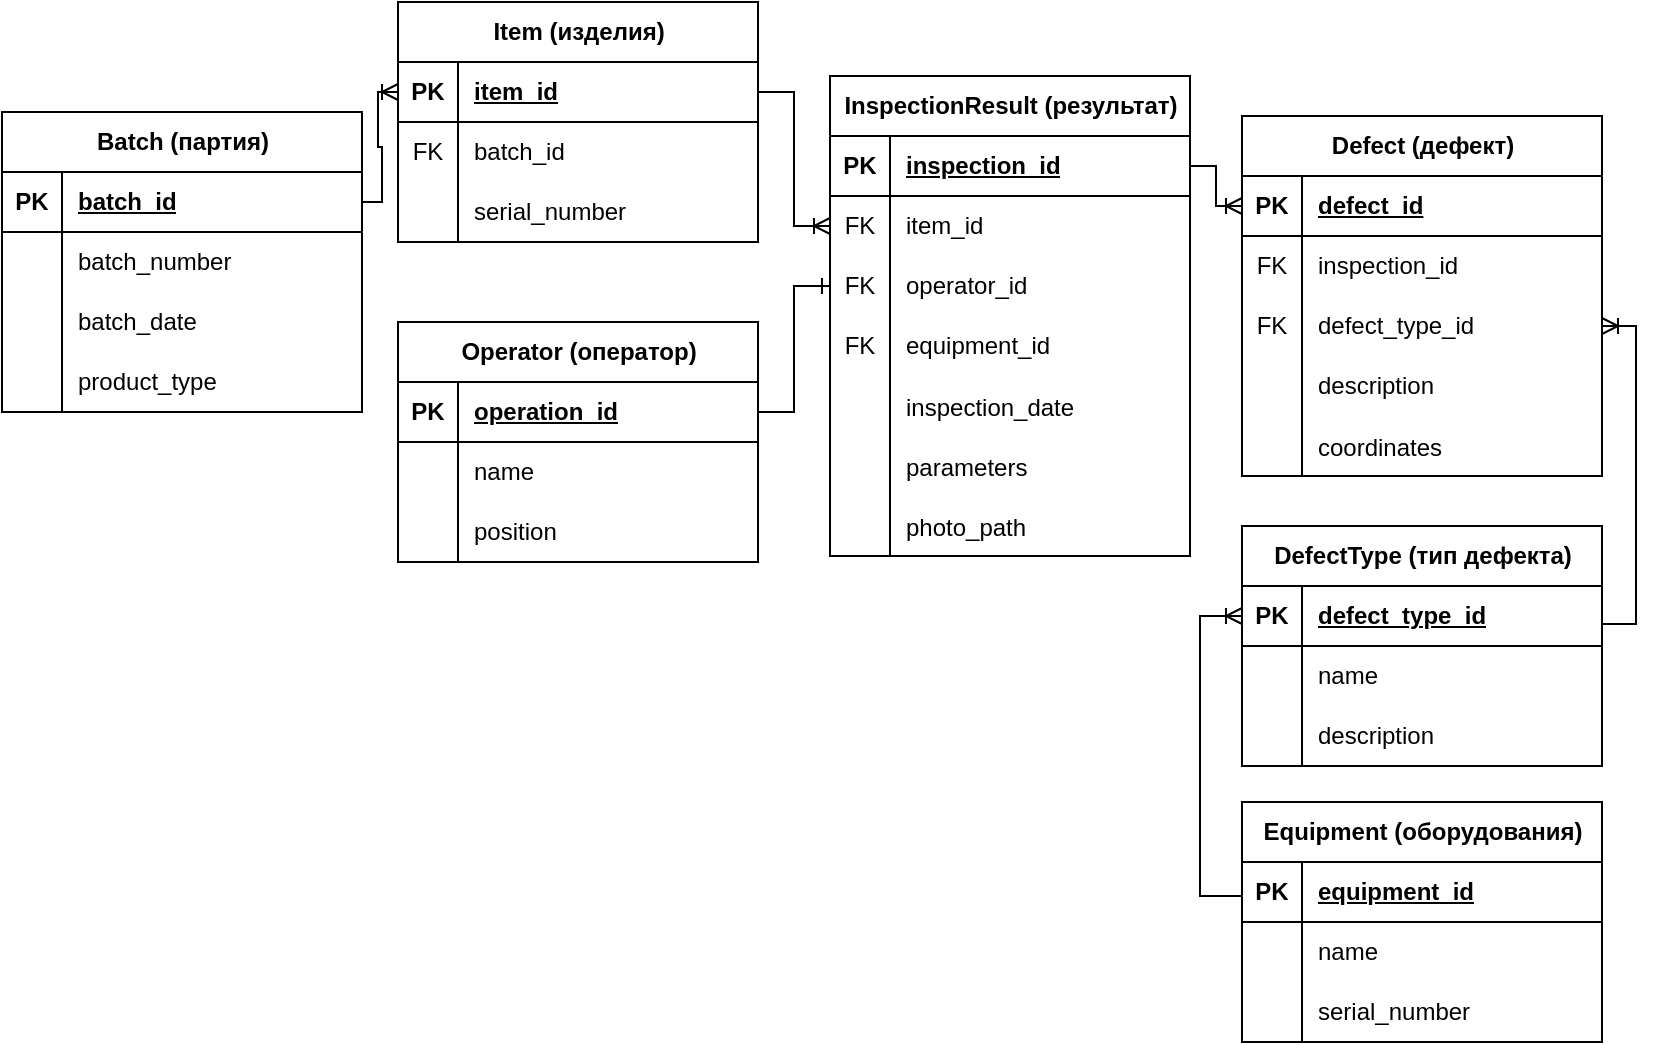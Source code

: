 <mxfile version="27.2.0">
  <diagram name="Страница — 1" id="P-f-_R-Y_p-Vt3v8XAlx">
    <mxGraphModel dx="1410" dy="914" grid="0" gridSize="10" guides="1" tooltips="1" connect="1" arrows="1" fold="1" page="1" pageScale="1" pageWidth="827" pageHeight="1169" math="0" shadow="0">
      <root>
        <mxCell id="0" />
        <mxCell id="1" parent="0" />
        <mxCell id="cSLLa1cGOfIJEzZZlK3f-1" value="Batch (партия)" style="shape=table;startSize=30;container=1;collapsible=1;childLayout=tableLayout;fixedRows=1;rowLines=0;fontStyle=1;align=center;resizeLast=1;html=1;" parent="1" vertex="1">
          <mxGeometry y="243" width="180" height="150" as="geometry" />
        </mxCell>
        <mxCell id="cSLLa1cGOfIJEzZZlK3f-2" value="" style="shape=tableRow;horizontal=0;startSize=0;swimlaneHead=0;swimlaneBody=0;fillColor=none;collapsible=0;dropTarget=0;points=[[0,0.5],[1,0.5]];portConstraint=eastwest;top=0;left=0;right=0;bottom=1;" parent="cSLLa1cGOfIJEzZZlK3f-1" vertex="1">
          <mxGeometry y="30" width="180" height="30" as="geometry" />
        </mxCell>
        <mxCell id="cSLLa1cGOfIJEzZZlK3f-3" value="PK" style="shape=partialRectangle;connectable=0;fillColor=none;top=0;left=0;bottom=0;right=0;fontStyle=1;overflow=hidden;whiteSpace=wrap;html=1;" parent="cSLLa1cGOfIJEzZZlK3f-2" vertex="1">
          <mxGeometry width="30" height="30" as="geometry">
            <mxRectangle width="30" height="30" as="alternateBounds" />
          </mxGeometry>
        </mxCell>
        <mxCell id="cSLLa1cGOfIJEzZZlK3f-4" value="batch_id" style="shape=partialRectangle;connectable=0;fillColor=none;top=0;left=0;bottom=0;right=0;align=left;spacingLeft=6;fontStyle=5;overflow=hidden;whiteSpace=wrap;html=1;" parent="cSLLa1cGOfIJEzZZlK3f-2" vertex="1">
          <mxGeometry x="30" width="150" height="30" as="geometry">
            <mxRectangle width="150" height="30" as="alternateBounds" />
          </mxGeometry>
        </mxCell>
        <mxCell id="cSLLa1cGOfIJEzZZlK3f-5" value="" style="shape=tableRow;horizontal=0;startSize=0;swimlaneHead=0;swimlaneBody=0;fillColor=none;collapsible=0;dropTarget=0;points=[[0,0.5],[1,0.5]];portConstraint=eastwest;top=0;left=0;right=0;bottom=0;" parent="cSLLa1cGOfIJEzZZlK3f-1" vertex="1">
          <mxGeometry y="60" width="180" height="30" as="geometry" />
        </mxCell>
        <mxCell id="cSLLa1cGOfIJEzZZlK3f-6" value="" style="shape=partialRectangle;connectable=0;fillColor=none;top=0;left=0;bottom=0;right=0;editable=1;overflow=hidden;whiteSpace=wrap;html=1;" parent="cSLLa1cGOfIJEzZZlK3f-5" vertex="1">
          <mxGeometry width="30" height="30" as="geometry">
            <mxRectangle width="30" height="30" as="alternateBounds" />
          </mxGeometry>
        </mxCell>
        <mxCell id="cSLLa1cGOfIJEzZZlK3f-7" value="batch_number" style="shape=partialRectangle;connectable=0;fillColor=none;top=0;left=0;bottom=0;right=0;align=left;spacingLeft=6;overflow=hidden;whiteSpace=wrap;html=1;" parent="cSLLa1cGOfIJEzZZlK3f-5" vertex="1">
          <mxGeometry x="30" width="150" height="30" as="geometry">
            <mxRectangle width="150" height="30" as="alternateBounds" />
          </mxGeometry>
        </mxCell>
        <mxCell id="cSLLa1cGOfIJEzZZlK3f-8" value="" style="shape=tableRow;horizontal=0;startSize=0;swimlaneHead=0;swimlaneBody=0;fillColor=none;collapsible=0;dropTarget=0;points=[[0,0.5],[1,0.5]];portConstraint=eastwest;top=0;left=0;right=0;bottom=0;" parent="cSLLa1cGOfIJEzZZlK3f-1" vertex="1">
          <mxGeometry y="90" width="180" height="30" as="geometry" />
        </mxCell>
        <mxCell id="cSLLa1cGOfIJEzZZlK3f-9" value="" style="shape=partialRectangle;connectable=0;fillColor=none;top=0;left=0;bottom=0;right=0;editable=1;overflow=hidden;whiteSpace=wrap;html=1;" parent="cSLLa1cGOfIJEzZZlK3f-8" vertex="1">
          <mxGeometry width="30" height="30" as="geometry">
            <mxRectangle width="30" height="30" as="alternateBounds" />
          </mxGeometry>
        </mxCell>
        <mxCell id="cSLLa1cGOfIJEzZZlK3f-10" value="batch_date" style="shape=partialRectangle;connectable=0;fillColor=none;top=0;left=0;bottom=0;right=0;align=left;spacingLeft=6;overflow=hidden;whiteSpace=wrap;html=1;" parent="cSLLa1cGOfIJEzZZlK3f-8" vertex="1">
          <mxGeometry x="30" width="150" height="30" as="geometry">
            <mxRectangle width="150" height="30" as="alternateBounds" />
          </mxGeometry>
        </mxCell>
        <mxCell id="cSLLa1cGOfIJEzZZlK3f-11" value="" style="shape=tableRow;horizontal=0;startSize=0;swimlaneHead=0;swimlaneBody=0;fillColor=none;collapsible=0;dropTarget=0;points=[[0,0.5],[1,0.5]];portConstraint=eastwest;top=0;left=0;right=0;bottom=0;" parent="cSLLa1cGOfIJEzZZlK3f-1" vertex="1">
          <mxGeometry y="120" width="180" height="30" as="geometry" />
        </mxCell>
        <mxCell id="cSLLa1cGOfIJEzZZlK3f-12" value="" style="shape=partialRectangle;connectable=0;fillColor=none;top=0;left=0;bottom=0;right=0;editable=1;overflow=hidden;whiteSpace=wrap;html=1;" parent="cSLLa1cGOfIJEzZZlK3f-11" vertex="1">
          <mxGeometry width="30" height="30" as="geometry">
            <mxRectangle width="30" height="30" as="alternateBounds" />
          </mxGeometry>
        </mxCell>
        <mxCell id="cSLLa1cGOfIJEzZZlK3f-13" value="product_type" style="shape=partialRectangle;connectable=0;fillColor=none;top=0;left=0;bottom=0;right=0;align=left;spacingLeft=6;overflow=hidden;whiteSpace=wrap;html=1;" parent="cSLLa1cGOfIJEzZZlK3f-11" vertex="1">
          <mxGeometry x="30" width="150" height="30" as="geometry">
            <mxRectangle width="150" height="30" as="alternateBounds" />
          </mxGeometry>
        </mxCell>
        <mxCell id="cSLLa1cGOfIJEzZZlK3f-14" value="Item (изделия)" style="shape=table;startSize=30;container=1;collapsible=1;childLayout=tableLayout;fixedRows=1;rowLines=0;fontStyle=1;align=center;resizeLast=1;html=1;" parent="1" vertex="1">
          <mxGeometry x="198" y="188" width="180" height="120" as="geometry" />
        </mxCell>
        <mxCell id="cSLLa1cGOfIJEzZZlK3f-15" value="" style="shape=tableRow;horizontal=0;startSize=0;swimlaneHead=0;swimlaneBody=0;fillColor=none;collapsible=0;dropTarget=0;points=[[0,0.5],[1,0.5]];portConstraint=eastwest;top=0;left=0;right=0;bottom=1;" parent="cSLLa1cGOfIJEzZZlK3f-14" vertex="1">
          <mxGeometry y="30" width="180" height="30" as="geometry" />
        </mxCell>
        <mxCell id="cSLLa1cGOfIJEzZZlK3f-16" value="PK" style="shape=partialRectangle;connectable=0;fillColor=none;top=0;left=0;bottom=0;right=0;fontStyle=1;overflow=hidden;whiteSpace=wrap;html=1;" parent="cSLLa1cGOfIJEzZZlK3f-15" vertex="1">
          <mxGeometry width="30" height="30" as="geometry">
            <mxRectangle width="30" height="30" as="alternateBounds" />
          </mxGeometry>
        </mxCell>
        <mxCell id="cSLLa1cGOfIJEzZZlK3f-17" value="item_id" style="shape=partialRectangle;connectable=0;fillColor=none;top=0;left=0;bottom=0;right=0;align=left;spacingLeft=6;fontStyle=5;overflow=hidden;whiteSpace=wrap;html=1;" parent="cSLLa1cGOfIJEzZZlK3f-15" vertex="1">
          <mxGeometry x="30" width="150" height="30" as="geometry">
            <mxRectangle width="150" height="30" as="alternateBounds" />
          </mxGeometry>
        </mxCell>
        <mxCell id="cSLLa1cGOfIJEzZZlK3f-18" value="" style="shape=tableRow;horizontal=0;startSize=0;swimlaneHead=0;swimlaneBody=0;fillColor=none;collapsible=0;dropTarget=0;points=[[0,0.5],[1,0.5]];portConstraint=eastwest;top=0;left=0;right=0;bottom=0;" parent="cSLLa1cGOfIJEzZZlK3f-14" vertex="1">
          <mxGeometry y="60" width="180" height="30" as="geometry" />
        </mxCell>
        <mxCell id="cSLLa1cGOfIJEzZZlK3f-19" value="FK" style="shape=partialRectangle;connectable=0;fillColor=none;top=0;left=0;bottom=0;right=0;editable=1;overflow=hidden;whiteSpace=wrap;html=1;" parent="cSLLa1cGOfIJEzZZlK3f-18" vertex="1">
          <mxGeometry width="30" height="30" as="geometry">
            <mxRectangle width="30" height="30" as="alternateBounds" />
          </mxGeometry>
        </mxCell>
        <mxCell id="cSLLa1cGOfIJEzZZlK3f-20" value="batch_id" style="shape=partialRectangle;connectable=0;fillColor=none;top=0;left=0;bottom=0;right=0;align=left;spacingLeft=6;overflow=hidden;whiteSpace=wrap;html=1;" parent="cSLLa1cGOfIJEzZZlK3f-18" vertex="1">
          <mxGeometry x="30" width="150" height="30" as="geometry">
            <mxRectangle width="150" height="30" as="alternateBounds" />
          </mxGeometry>
        </mxCell>
        <mxCell id="cSLLa1cGOfIJEzZZlK3f-21" value="" style="shape=tableRow;horizontal=0;startSize=0;swimlaneHead=0;swimlaneBody=0;fillColor=none;collapsible=0;dropTarget=0;points=[[0,0.5],[1,0.5]];portConstraint=eastwest;top=0;left=0;right=0;bottom=0;" parent="cSLLa1cGOfIJEzZZlK3f-14" vertex="1">
          <mxGeometry y="90" width="180" height="30" as="geometry" />
        </mxCell>
        <mxCell id="cSLLa1cGOfIJEzZZlK3f-22" value="" style="shape=partialRectangle;connectable=0;fillColor=none;top=0;left=0;bottom=0;right=0;editable=1;overflow=hidden;whiteSpace=wrap;html=1;" parent="cSLLa1cGOfIJEzZZlK3f-21" vertex="1">
          <mxGeometry width="30" height="30" as="geometry">
            <mxRectangle width="30" height="30" as="alternateBounds" />
          </mxGeometry>
        </mxCell>
        <mxCell id="cSLLa1cGOfIJEzZZlK3f-23" value="serial_number" style="shape=partialRectangle;connectable=0;fillColor=none;top=0;left=0;bottom=0;right=0;align=left;spacingLeft=6;overflow=hidden;whiteSpace=wrap;html=1;" parent="cSLLa1cGOfIJEzZZlK3f-21" vertex="1">
          <mxGeometry x="30" width="150" height="30" as="geometry">
            <mxRectangle width="150" height="30" as="alternateBounds" />
          </mxGeometry>
        </mxCell>
        <mxCell id="cSLLa1cGOfIJEzZZlK3f-27" value="InspectionResult (результат)" style="shape=table;startSize=30;container=1;collapsible=1;childLayout=tableLayout;fixedRows=1;rowLines=0;fontStyle=1;align=center;resizeLast=1;html=1;" parent="1" vertex="1">
          <mxGeometry x="414" y="225" width="180" height="240" as="geometry" />
        </mxCell>
        <mxCell id="cSLLa1cGOfIJEzZZlK3f-28" value="" style="shape=tableRow;horizontal=0;startSize=0;swimlaneHead=0;swimlaneBody=0;fillColor=none;collapsible=0;dropTarget=0;points=[[0,0.5],[1,0.5]];portConstraint=eastwest;top=0;left=0;right=0;bottom=1;" parent="cSLLa1cGOfIJEzZZlK3f-27" vertex="1">
          <mxGeometry y="30" width="180" height="30" as="geometry" />
        </mxCell>
        <mxCell id="cSLLa1cGOfIJEzZZlK3f-29" value="PK" style="shape=partialRectangle;connectable=0;fillColor=none;top=0;left=0;bottom=0;right=0;fontStyle=1;overflow=hidden;whiteSpace=wrap;html=1;" parent="cSLLa1cGOfIJEzZZlK3f-28" vertex="1">
          <mxGeometry width="30" height="30" as="geometry">
            <mxRectangle width="30" height="30" as="alternateBounds" />
          </mxGeometry>
        </mxCell>
        <mxCell id="cSLLa1cGOfIJEzZZlK3f-30" value="inspection_id" style="shape=partialRectangle;connectable=0;fillColor=none;top=0;left=0;bottom=0;right=0;align=left;spacingLeft=6;fontStyle=5;overflow=hidden;whiteSpace=wrap;html=1;" parent="cSLLa1cGOfIJEzZZlK3f-28" vertex="1">
          <mxGeometry x="30" width="150" height="30" as="geometry">
            <mxRectangle width="150" height="30" as="alternateBounds" />
          </mxGeometry>
        </mxCell>
        <mxCell id="cSLLa1cGOfIJEzZZlK3f-31" value="" style="shape=tableRow;horizontal=0;startSize=0;swimlaneHead=0;swimlaneBody=0;fillColor=none;collapsible=0;dropTarget=0;points=[[0,0.5],[1,0.5]];portConstraint=eastwest;top=0;left=0;right=0;bottom=0;" parent="cSLLa1cGOfIJEzZZlK3f-27" vertex="1">
          <mxGeometry y="60" width="180" height="30" as="geometry" />
        </mxCell>
        <mxCell id="cSLLa1cGOfIJEzZZlK3f-32" value="FK" style="shape=partialRectangle;connectable=0;fillColor=none;top=0;left=0;bottom=0;right=0;editable=1;overflow=hidden;whiteSpace=wrap;html=1;" parent="cSLLa1cGOfIJEzZZlK3f-31" vertex="1">
          <mxGeometry width="30" height="30" as="geometry">
            <mxRectangle width="30" height="30" as="alternateBounds" />
          </mxGeometry>
        </mxCell>
        <mxCell id="cSLLa1cGOfIJEzZZlK3f-33" value="item_id" style="shape=partialRectangle;connectable=0;fillColor=none;top=0;left=0;bottom=0;right=0;align=left;spacingLeft=6;overflow=hidden;whiteSpace=wrap;html=1;" parent="cSLLa1cGOfIJEzZZlK3f-31" vertex="1">
          <mxGeometry x="30" width="150" height="30" as="geometry">
            <mxRectangle width="150" height="30" as="alternateBounds" />
          </mxGeometry>
        </mxCell>
        <mxCell id="cSLLa1cGOfIJEzZZlK3f-34" value="" style="shape=tableRow;horizontal=0;startSize=0;swimlaneHead=0;swimlaneBody=0;fillColor=none;collapsible=0;dropTarget=0;points=[[0,0.5],[1,0.5]];portConstraint=eastwest;top=0;left=0;right=0;bottom=0;" parent="cSLLa1cGOfIJEzZZlK3f-27" vertex="1">
          <mxGeometry y="90" width="180" height="30" as="geometry" />
        </mxCell>
        <mxCell id="cSLLa1cGOfIJEzZZlK3f-35" value="FK" style="shape=partialRectangle;connectable=0;fillColor=none;top=0;left=0;bottom=0;right=0;editable=1;overflow=hidden;whiteSpace=wrap;html=1;" parent="cSLLa1cGOfIJEzZZlK3f-34" vertex="1">
          <mxGeometry width="30" height="30" as="geometry">
            <mxRectangle width="30" height="30" as="alternateBounds" />
          </mxGeometry>
        </mxCell>
        <mxCell id="cSLLa1cGOfIJEzZZlK3f-36" value="operator_id" style="shape=partialRectangle;connectable=0;fillColor=none;top=0;left=0;bottom=0;right=0;align=left;spacingLeft=6;overflow=hidden;whiteSpace=wrap;html=1;" parent="cSLLa1cGOfIJEzZZlK3f-34" vertex="1">
          <mxGeometry x="30" width="150" height="30" as="geometry">
            <mxRectangle width="150" height="30" as="alternateBounds" />
          </mxGeometry>
        </mxCell>
        <mxCell id="cSLLa1cGOfIJEzZZlK3f-37" value="" style="shape=tableRow;horizontal=0;startSize=0;swimlaneHead=0;swimlaneBody=0;fillColor=none;collapsible=0;dropTarget=0;points=[[0,0.5],[1,0.5]];portConstraint=eastwest;top=0;left=0;right=0;bottom=0;" parent="cSLLa1cGOfIJEzZZlK3f-27" vertex="1">
          <mxGeometry y="120" width="180" height="30" as="geometry" />
        </mxCell>
        <mxCell id="cSLLa1cGOfIJEzZZlK3f-38" value="FK" style="shape=partialRectangle;connectable=0;fillColor=none;top=0;left=0;bottom=0;right=0;editable=1;overflow=hidden;whiteSpace=wrap;html=1;" parent="cSLLa1cGOfIJEzZZlK3f-37" vertex="1">
          <mxGeometry width="30" height="30" as="geometry">
            <mxRectangle width="30" height="30" as="alternateBounds" />
          </mxGeometry>
        </mxCell>
        <mxCell id="cSLLa1cGOfIJEzZZlK3f-39" value="equipment_id" style="shape=partialRectangle;connectable=0;fillColor=none;top=0;left=0;bottom=0;right=0;align=left;spacingLeft=6;overflow=hidden;whiteSpace=wrap;html=1;" parent="cSLLa1cGOfIJEzZZlK3f-37" vertex="1">
          <mxGeometry x="30" width="150" height="30" as="geometry">
            <mxRectangle width="150" height="30" as="alternateBounds" />
          </mxGeometry>
        </mxCell>
        <mxCell id="cSLLa1cGOfIJEzZZlK3f-93" value="" style="shape=tableRow;horizontal=0;startSize=0;swimlaneHead=0;swimlaneBody=0;fillColor=none;collapsible=0;dropTarget=0;points=[[0,0.5],[1,0.5]];portConstraint=eastwest;top=0;left=0;right=0;bottom=0;" parent="cSLLa1cGOfIJEzZZlK3f-27" vertex="1">
          <mxGeometry y="150" width="180" height="30" as="geometry" />
        </mxCell>
        <mxCell id="cSLLa1cGOfIJEzZZlK3f-94" value="" style="shape=partialRectangle;connectable=0;fillColor=none;top=0;left=0;bottom=0;right=0;editable=1;overflow=hidden;" parent="cSLLa1cGOfIJEzZZlK3f-93" vertex="1">
          <mxGeometry width="30" height="30" as="geometry">
            <mxRectangle width="30" height="30" as="alternateBounds" />
          </mxGeometry>
        </mxCell>
        <mxCell id="cSLLa1cGOfIJEzZZlK3f-95" value="inspection_date" style="shape=partialRectangle;connectable=0;fillColor=none;top=0;left=0;bottom=0;right=0;align=left;spacingLeft=6;overflow=hidden;" parent="cSLLa1cGOfIJEzZZlK3f-93" vertex="1">
          <mxGeometry x="30" width="150" height="30" as="geometry">
            <mxRectangle width="150" height="30" as="alternateBounds" />
          </mxGeometry>
        </mxCell>
        <mxCell id="cSLLa1cGOfIJEzZZlK3f-97" value="" style="shape=tableRow;horizontal=0;startSize=0;swimlaneHead=0;swimlaneBody=0;fillColor=none;collapsible=0;dropTarget=0;points=[[0,0.5],[1,0.5]];portConstraint=eastwest;top=0;left=0;right=0;bottom=0;" parent="cSLLa1cGOfIJEzZZlK3f-27" vertex="1">
          <mxGeometry y="180" width="180" height="30" as="geometry" />
        </mxCell>
        <mxCell id="cSLLa1cGOfIJEzZZlK3f-98" value="" style="shape=partialRectangle;connectable=0;fillColor=none;top=0;left=0;bottom=0;right=0;editable=1;overflow=hidden;" parent="cSLLa1cGOfIJEzZZlK3f-97" vertex="1">
          <mxGeometry width="30" height="30" as="geometry">
            <mxRectangle width="30" height="30" as="alternateBounds" />
          </mxGeometry>
        </mxCell>
        <mxCell id="cSLLa1cGOfIJEzZZlK3f-99" value="parameters" style="shape=partialRectangle;connectable=0;fillColor=none;top=0;left=0;bottom=0;right=0;align=left;spacingLeft=6;overflow=hidden;" parent="cSLLa1cGOfIJEzZZlK3f-97" vertex="1">
          <mxGeometry x="30" width="150" height="30" as="geometry">
            <mxRectangle width="150" height="30" as="alternateBounds" />
          </mxGeometry>
        </mxCell>
        <mxCell id="cSLLa1cGOfIJEzZZlK3f-101" value="" style="shape=tableRow;horizontal=0;startSize=0;swimlaneHead=0;swimlaneBody=0;fillColor=none;collapsible=0;dropTarget=0;points=[[0,0.5],[1,0.5]];portConstraint=eastwest;top=0;left=0;right=0;bottom=0;" parent="cSLLa1cGOfIJEzZZlK3f-27" vertex="1">
          <mxGeometry y="210" width="180" height="30" as="geometry" />
        </mxCell>
        <mxCell id="cSLLa1cGOfIJEzZZlK3f-102" value="" style="shape=partialRectangle;connectable=0;fillColor=none;top=0;left=0;bottom=0;right=0;editable=1;overflow=hidden;" parent="cSLLa1cGOfIJEzZZlK3f-101" vertex="1">
          <mxGeometry width="30" height="30" as="geometry">
            <mxRectangle width="30" height="30" as="alternateBounds" />
          </mxGeometry>
        </mxCell>
        <mxCell id="cSLLa1cGOfIJEzZZlK3f-103" value="photo_path" style="shape=partialRectangle;connectable=0;fillColor=none;top=0;left=0;bottom=0;right=0;align=left;spacingLeft=6;overflow=hidden;" parent="cSLLa1cGOfIJEzZZlK3f-101" vertex="1">
          <mxGeometry x="30" width="150" height="30" as="geometry">
            <mxRectangle width="150" height="30" as="alternateBounds" />
          </mxGeometry>
        </mxCell>
        <mxCell id="cSLLa1cGOfIJEzZZlK3f-40" value="Defect (дефект)" style="shape=table;startSize=30;container=1;collapsible=1;childLayout=tableLayout;fixedRows=1;rowLines=0;fontStyle=1;align=center;resizeLast=1;html=1;" parent="1" vertex="1">
          <mxGeometry x="620" y="245" width="180" height="180" as="geometry" />
        </mxCell>
        <mxCell id="cSLLa1cGOfIJEzZZlK3f-41" value="" style="shape=tableRow;horizontal=0;startSize=0;swimlaneHead=0;swimlaneBody=0;fillColor=none;collapsible=0;dropTarget=0;points=[[0,0.5],[1,0.5]];portConstraint=eastwest;top=0;left=0;right=0;bottom=1;" parent="cSLLa1cGOfIJEzZZlK3f-40" vertex="1">
          <mxGeometry y="30" width="180" height="30" as="geometry" />
        </mxCell>
        <mxCell id="cSLLa1cGOfIJEzZZlK3f-42" value="PK" style="shape=partialRectangle;connectable=0;fillColor=none;top=0;left=0;bottom=0;right=0;fontStyle=1;overflow=hidden;whiteSpace=wrap;html=1;" parent="cSLLa1cGOfIJEzZZlK3f-41" vertex="1">
          <mxGeometry width="30" height="30" as="geometry">
            <mxRectangle width="30" height="30" as="alternateBounds" />
          </mxGeometry>
        </mxCell>
        <mxCell id="cSLLa1cGOfIJEzZZlK3f-43" value="defect_id" style="shape=partialRectangle;connectable=0;fillColor=none;top=0;left=0;bottom=0;right=0;align=left;spacingLeft=6;fontStyle=5;overflow=hidden;whiteSpace=wrap;html=1;" parent="cSLLa1cGOfIJEzZZlK3f-41" vertex="1">
          <mxGeometry x="30" width="150" height="30" as="geometry">
            <mxRectangle width="150" height="30" as="alternateBounds" />
          </mxGeometry>
        </mxCell>
        <mxCell id="cSLLa1cGOfIJEzZZlK3f-44" value="" style="shape=tableRow;horizontal=0;startSize=0;swimlaneHead=0;swimlaneBody=0;fillColor=none;collapsible=0;dropTarget=0;points=[[0,0.5],[1,0.5]];portConstraint=eastwest;top=0;left=0;right=0;bottom=0;" parent="cSLLa1cGOfIJEzZZlK3f-40" vertex="1">
          <mxGeometry y="60" width="180" height="30" as="geometry" />
        </mxCell>
        <mxCell id="cSLLa1cGOfIJEzZZlK3f-45" value="FK" style="shape=partialRectangle;connectable=0;fillColor=none;top=0;left=0;bottom=0;right=0;editable=1;overflow=hidden;whiteSpace=wrap;html=1;" parent="cSLLa1cGOfIJEzZZlK3f-44" vertex="1">
          <mxGeometry width="30" height="30" as="geometry">
            <mxRectangle width="30" height="30" as="alternateBounds" />
          </mxGeometry>
        </mxCell>
        <mxCell id="cSLLa1cGOfIJEzZZlK3f-46" value="inspection_id" style="shape=partialRectangle;connectable=0;fillColor=none;top=0;left=0;bottom=0;right=0;align=left;spacingLeft=6;overflow=hidden;whiteSpace=wrap;html=1;" parent="cSLLa1cGOfIJEzZZlK3f-44" vertex="1">
          <mxGeometry x="30" width="150" height="30" as="geometry">
            <mxRectangle width="150" height="30" as="alternateBounds" />
          </mxGeometry>
        </mxCell>
        <mxCell id="cSLLa1cGOfIJEzZZlK3f-47" value="" style="shape=tableRow;horizontal=0;startSize=0;swimlaneHead=0;swimlaneBody=0;fillColor=none;collapsible=0;dropTarget=0;points=[[0,0.5],[1,0.5]];portConstraint=eastwest;top=0;left=0;right=0;bottom=0;" parent="cSLLa1cGOfIJEzZZlK3f-40" vertex="1">
          <mxGeometry y="90" width="180" height="30" as="geometry" />
        </mxCell>
        <mxCell id="cSLLa1cGOfIJEzZZlK3f-48" value="FK" style="shape=partialRectangle;connectable=0;fillColor=none;top=0;left=0;bottom=0;right=0;editable=1;overflow=hidden;whiteSpace=wrap;html=1;" parent="cSLLa1cGOfIJEzZZlK3f-47" vertex="1">
          <mxGeometry width="30" height="30" as="geometry">
            <mxRectangle width="30" height="30" as="alternateBounds" />
          </mxGeometry>
        </mxCell>
        <mxCell id="cSLLa1cGOfIJEzZZlK3f-49" value="defect_type_id" style="shape=partialRectangle;connectable=0;fillColor=none;top=0;left=0;bottom=0;right=0;align=left;spacingLeft=6;overflow=hidden;whiteSpace=wrap;html=1;" parent="cSLLa1cGOfIJEzZZlK3f-47" vertex="1">
          <mxGeometry x="30" width="150" height="30" as="geometry">
            <mxRectangle width="150" height="30" as="alternateBounds" />
          </mxGeometry>
        </mxCell>
        <mxCell id="cSLLa1cGOfIJEzZZlK3f-50" value="" style="shape=tableRow;horizontal=0;startSize=0;swimlaneHead=0;swimlaneBody=0;fillColor=none;collapsible=0;dropTarget=0;points=[[0,0.5],[1,0.5]];portConstraint=eastwest;top=0;left=0;right=0;bottom=0;" parent="cSLLa1cGOfIJEzZZlK3f-40" vertex="1">
          <mxGeometry y="120" width="180" height="30" as="geometry" />
        </mxCell>
        <mxCell id="cSLLa1cGOfIJEzZZlK3f-51" value="" style="shape=partialRectangle;connectable=0;fillColor=none;top=0;left=0;bottom=0;right=0;editable=1;overflow=hidden;whiteSpace=wrap;html=1;" parent="cSLLa1cGOfIJEzZZlK3f-50" vertex="1">
          <mxGeometry width="30" height="30" as="geometry">
            <mxRectangle width="30" height="30" as="alternateBounds" />
          </mxGeometry>
        </mxCell>
        <mxCell id="cSLLa1cGOfIJEzZZlK3f-52" value="description" style="shape=partialRectangle;connectable=0;fillColor=none;top=0;left=0;bottom=0;right=0;align=left;spacingLeft=6;overflow=hidden;whiteSpace=wrap;html=1;" parent="cSLLa1cGOfIJEzZZlK3f-50" vertex="1">
          <mxGeometry x="30" width="150" height="30" as="geometry">
            <mxRectangle width="150" height="30" as="alternateBounds" />
          </mxGeometry>
        </mxCell>
        <mxCell id="cSLLa1cGOfIJEzZZlK3f-105" value="" style="shape=tableRow;horizontal=0;startSize=0;swimlaneHead=0;swimlaneBody=0;fillColor=none;collapsible=0;dropTarget=0;points=[[0,0.5],[1,0.5]];portConstraint=eastwest;top=0;left=0;right=0;bottom=0;" parent="cSLLa1cGOfIJEzZZlK3f-40" vertex="1">
          <mxGeometry y="150" width="180" height="30" as="geometry" />
        </mxCell>
        <mxCell id="cSLLa1cGOfIJEzZZlK3f-106" value="" style="shape=partialRectangle;connectable=0;fillColor=none;top=0;left=0;bottom=0;right=0;editable=1;overflow=hidden;" parent="cSLLa1cGOfIJEzZZlK3f-105" vertex="1">
          <mxGeometry width="30" height="30" as="geometry">
            <mxRectangle width="30" height="30" as="alternateBounds" />
          </mxGeometry>
        </mxCell>
        <mxCell id="cSLLa1cGOfIJEzZZlK3f-107" value="coordinates" style="shape=partialRectangle;connectable=0;fillColor=none;top=0;left=0;bottom=0;right=0;align=left;spacingLeft=6;overflow=hidden;" parent="cSLLa1cGOfIJEzZZlK3f-105" vertex="1">
          <mxGeometry x="30" width="150" height="30" as="geometry">
            <mxRectangle width="150" height="30" as="alternateBounds" />
          </mxGeometry>
        </mxCell>
        <mxCell id="cSLLa1cGOfIJEzZZlK3f-53" value="DefectType (тип дефекта)" style="shape=table;startSize=30;container=1;collapsible=1;childLayout=tableLayout;fixedRows=1;rowLines=0;fontStyle=1;align=center;resizeLast=1;html=1;" parent="1" vertex="1">
          <mxGeometry x="620" y="450" width="180" height="120" as="geometry" />
        </mxCell>
        <mxCell id="cSLLa1cGOfIJEzZZlK3f-54" value="" style="shape=tableRow;horizontal=0;startSize=0;swimlaneHead=0;swimlaneBody=0;fillColor=none;collapsible=0;dropTarget=0;points=[[0,0.5],[1,0.5]];portConstraint=eastwest;top=0;left=0;right=0;bottom=1;" parent="cSLLa1cGOfIJEzZZlK3f-53" vertex="1">
          <mxGeometry y="30" width="180" height="30" as="geometry" />
        </mxCell>
        <mxCell id="cSLLa1cGOfIJEzZZlK3f-55" value="PK" style="shape=partialRectangle;connectable=0;fillColor=none;top=0;left=0;bottom=0;right=0;fontStyle=1;overflow=hidden;whiteSpace=wrap;html=1;" parent="cSLLa1cGOfIJEzZZlK3f-54" vertex="1">
          <mxGeometry width="30" height="30" as="geometry">
            <mxRectangle width="30" height="30" as="alternateBounds" />
          </mxGeometry>
        </mxCell>
        <mxCell id="cSLLa1cGOfIJEzZZlK3f-56" value="defect_type_id" style="shape=partialRectangle;connectable=0;fillColor=none;top=0;left=0;bottom=0;right=0;align=left;spacingLeft=6;fontStyle=5;overflow=hidden;whiteSpace=wrap;html=1;" parent="cSLLa1cGOfIJEzZZlK3f-54" vertex="1">
          <mxGeometry x="30" width="150" height="30" as="geometry">
            <mxRectangle width="150" height="30" as="alternateBounds" />
          </mxGeometry>
        </mxCell>
        <mxCell id="cSLLa1cGOfIJEzZZlK3f-57" value="" style="shape=tableRow;horizontal=0;startSize=0;swimlaneHead=0;swimlaneBody=0;fillColor=none;collapsible=0;dropTarget=0;points=[[0,0.5],[1,0.5]];portConstraint=eastwest;top=0;left=0;right=0;bottom=0;" parent="cSLLa1cGOfIJEzZZlK3f-53" vertex="1">
          <mxGeometry y="60" width="180" height="30" as="geometry" />
        </mxCell>
        <mxCell id="cSLLa1cGOfIJEzZZlK3f-58" value="" style="shape=partialRectangle;connectable=0;fillColor=none;top=0;left=0;bottom=0;right=0;editable=1;overflow=hidden;whiteSpace=wrap;html=1;" parent="cSLLa1cGOfIJEzZZlK3f-57" vertex="1">
          <mxGeometry width="30" height="30" as="geometry">
            <mxRectangle width="30" height="30" as="alternateBounds" />
          </mxGeometry>
        </mxCell>
        <mxCell id="cSLLa1cGOfIJEzZZlK3f-59" value="name" style="shape=partialRectangle;connectable=0;fillColor=none;top=0;left=0;bottom=0;right=0;align=left;spacingLeft=6;overflow=hidden;whiteSpace=wrap;html=1;" parent="cSLLa1cGOfIJEzZZlK3f-57" vertex="1">
          <mxGeometry x="30" width="150" height="30" as="geometry">
            <mxRectangle width="150" height="30" as="alternateBounds" />
          </mxGeometry>
        </mxCell>
        <mxCell id="cSLLa1cGOfIJEzZZlK3f-60" value="" style="shape=tableRow;horizontal=0;startSize=0;swimlaneHead=0;swimlaneBody=0;fillColor=none;collapsible=0;dropTarget=0;points=[[0,0.5],[1,0.5]];portConstraint=eastwest;top=0;left=0;right=0;bottom=0;" parent="cSLLa1cGOfIJEzZZlK3f-53" vertex="1">
          <mxGeometry y="90" width="180" height="30" as="geometry" />
        </mxCell>
        <mxCell id="cSLLa1cGOfIJEzZZlK3f-61" value="" style="shape=partialRectangle;connectable=0;fillColor=none;top=0;left=0;bottom=0;right=0;editable=1;overflow=hidden;whiteSpace=wrap;html=1;" parent="cSLLa1cGOfIJEzZZlK3f-60" vertex="1">
          <mxGeometry width="30" height="30" as="geometry">
            <mxRectangle width="30" height="30" as="alternateBounds" />
          </mxGeometry>
        </mxCell>
        <mxCell id="cSLLa1cGOfIJEzZZlK3f-62" value="description" style="shape=partialRectangle;connectable=0;fillColor=none;top=0;left=0;bottom=0;right=0;align=left;spacingLeft=6;overflow=hidden;whiteSpace=wrap;html=1;" parent="cSLLa1cGOfIJEzZZlK3f-60" vertex="1">
          <mxGeometry x="30" width="150" height="30" as="geometry">
            <mxRectangle width="150" height="30" as="alternateBounds" />
          </mxGeometry>
        </mxCell>
        <mxCell id="cSLLa1cGOfIJEzZZlK3f-66" value="Operator (оператор)" style="shape=table;startSize=30;container=1;collapsible=1;childLayout=tableLayout;fixedRows=1;rowLines=0;fontStyle=1;align=center;resizeLast=1;html=1;" parent="1" vertex="1">
          <mxGeometry x="198" y="348" width="180" height="120" as="geometry" />
        </mxCell>
        <mxCell id="cSLLa1cGOfIJEzZZlK3f-67" value="" style="shape=tableRow;horizontal=0;startSize=0;swimlaneHead=0;swimlaneBody=0;fillColor=none;collapsible=0;dropTarget=0;points=[[0,0.5],[1,0.5]];portConstraint=eastwest;top=0;left=0;right=0;bottom=1;" parent="cSLLa1cGOfIJEzZZlK3f-66" vertex="1">
          <mxGeometry y="30" width="180" height="30" as="geometry" />
        </mxCell>
        <mxCell id="cSLLa1cGOfIJEzZZlK3f-68" value="PK" style="shape=partialRectangle;connectable=0;fillColor=none;top=0;left=0;bottom=0;right=0;fontStyle=1;overflow=hidden;whiteSpace=wrap;html=1;" parent="cSLLa1cGOfIJEzZZlK3f-67" vertex="1">
          <mxGeometry width="30" height="30" as="geometry">
            <mxRectangle width="30" height="30" as="alternateBounds" />
          </mxGeometry>
        </mxCell>
        <mxCell id="cSLLa1cGOfIJEzZZlK3f-69" value="operation_id" style="shape=partialRectangle;connectable=0;fillColor=none;top=0;left=0;bottom=0;right=0;align=left;spacingLeft=6;fontStyle=5;overflow=hidden;whiteSpace=wrap;html=1;" parent="cSLLa1cGOfIJEzZZlK3f-67" vertex="1">
          <mxGeometry x="30" width="150" height="30" as="geometry">
            <mxRectangle width="150" height="30" as="alternateBounds" />
          </mxGeometry>
        </mxCell>
        <mxCell id="cSLLa1cGOfIJEzZZlK3f-70" value="" style="shape=tableRow;horizontal=0;startSize=0;swimlaneHead=0;swimlaneBody=0;fillColor=none;collapsible=0;dropTarget=0;points=[[0,0.5],[1,0.5]];portConstraint=eastwest;top=0;left=0;right=0;bottom=0;" parent="cSLLa1cGOfIJEzZZlK3f-66" vertex="1">
          <mxGeometry y="60" width="180" height="30" as="geometry" />
        </mxCell>
        <mxCell id="cSLLa1cGOfIJEzZZlK3f-71" value="" style="shape=partialRectangle;connectable=0;fillColor=none;top=0;left=0;bottom=0;right=0;editable=1;overflow=hidden;whiteSpace=wrap;html=1;" parent="cSLLa1cGOfIJEzZZlK3f-70" vertex="1">
          <mxGeometry width="30" height="30" as="geometry">
            <mxRectangle width="30" height="30" as="alternateBounds" />
          </mxGeometry>
        </mxCell>
        <mxCell id="cSLLa1cGOfIJEzZZlK3f-72" value="name" style="shape=partialRectangle;connectable=0;fillColor=none;top=0;left=0;bottom=0;right=0;align=left;spacingLeft=6;overflow=hidden;whiteSpace=wrap;html=1;" parent="cSLLa1cGOfIJEzZZlK3f-70" vertex="1">
          <mxGeometry x="30" width="150" height="30" as="geometry">
            <mxRectangle width="150" height="30" as="alternateBounds" />
          </mxGeometry>
        </mxCell>
        <mxCell id="cSLLa1cGOfIJEzZZlK3f-73" value="" style="shape=tableRow;horizontal=0;startSize=0;swimlaneHead=0;swimlaneBody=0;fillColor=none;collapsible=0;dropTarget=0;points=[[0,0.5],[1,0.5]];portConstraint=eastwest;top=0;left=0;right=0;bottom=0;" parent="cSLLa1cGOfIJEzZZlK3f-66" vertex="1">
          <mxGeometry y="90" width="180" height="30" as="geometry" />
        </mxCell>
        <mxCell id="cSLLa1cGOfIJEzZZlK3f-74" value="" style="shape=partialRectangle;connectable=0;fillColor=none;top=0;left=0;bottom=0;right=0;editable=1;overflow=hidden;whiteSpace=wrap;html=1;" parent="cSLLa1cGOfIJEzZZlK3f-73" vertex="1">
          <mxGeometry width="30" height="30" as="geometry">
            <mxRectangle width="30" height="30" as="alternateBounds" />
          </mxGeometry>
        </mxCell>
        <mxCell id="cSLLa1cGOfIJEzZZlK3f-75" value="position" style="shape=partialRectangle;connectable=0;fillColor=none;top=0;left=0;bottom=0;right=0;align=left;spacingLeft=6;overflow=hidden;whiteSpace=wrap;html=1;" parent="cSLLa1cGOfIJEzZZlK3f-73" vertex="1">
          <mxGeometry x="30" width="150" height="30" as="geometry">
            <mxRectangle width="150" height="30" as="alternateBounds" />
          </mxGeometry>
        </mxCell>
        <mxCell id="cSLLa1cGOfIJEzZZlK3f-79" value="Equipment (оборудования)" style="shape=table;startSize=30;container=1;collapsible=1;childLayout=tableLayout;fixedRows=1;rowLines=0;fontStyle=1;align=center;resizeLast=1;html=1;" parent="1" vertex="1">
          <mxGeometry x="620" y="588" width="180" height="120" as="geometry" />
        </mxCell>
        <mxCell id="cSLLa1cGOfIJEzZZlK3f-80" value="" style="shape=tableRow;horizontal=0;startSize=0;swimlaneHead=0;swimlaneBody=0;fillColor=none;collapsible=0;dropTarget=0;points=[[0,0.5],[1,0.5]];portConstraint=eastwest;top=0;left=0;right=0;bottom=1;" parent="cSLLa1cGOfIJEzZZlK3f-79" vertex="1">
          <mxGeometry y="30" width="180" height="30" as="geometry" />
        </mxCell>
        <mxCell id="cSLLa1cGOfIJEzZZlK3f-81" value="PK" style="shape=partialRectangle;connectable=0;fillColor=none;top=0;left=0;bottom=0;right=0;fontStyle=1;overflow=hidden;whiteSpace=wrap;html=1;" parent="cSLLa1cGOfIJEzZZlK3f-80" vertex="1">
          <mxGeometry width="30" height="30" as="geometry">
            <mxRectangle width="30" height="30" as="alternateBounds" />
          </mxGeometry>
        </mxCell>
        <mxCell id="cSLLa1cGOfIJEzZZlK3f-82" value="equipment_id" style="shape=partialRectangle;connectable=0;fillColor=none;top=0;left=0;bottom=0;right=0;align=left;spacingLeft=6;fontStyle=5;overflow=hidden;whiteSpace=wrap;html=1;" parent="cSLLa1cGOfIJEzZZlK3f-80" vertex="1">
          <mxGeometry x="30" width="150" height="30" as="geometry">
            <mxRectangle width="150" height="30" as="alternateBounds" />
          </mxGeometry>
        </mxCell>
        <mxCell id="cSLLa1cGOfIJEzZZlK3f-83" value="" style="shape=tableRow;horizontal=0;startSize=0;swimlaneHead=0;swimlaneBody=0;fillColor=none;collapsible=0;dropTarget=0;points=[[0,0.5],[1,0.5]];portConstraint=eastwest;top=0;left=0;right=0;bottom=0;" parent="cSLLa1cGOfIJEzZZlK3f-79" vertex="1">
          <mxGeometry y="60" width="180" height="30" as="geometry" />
        </mxCell>
        <mxCell id="cSLLa1cGOfIJEzZZlK3f-84" value="" style="shape=partialRectangle;connectable=0;fillColor=none;top=0;left=0;bottom=0;right=0;editable=1;overflow=hidden;whiteSpace=wrap;html=1;" parent="cSLLa1cGOfIJEzZZlK3f-83" vertex="1">
          <mxGeometry width="30" height="30" as="geometry">
            <mxRectangle width="30" height="30" as="alternateBounds" />
          </mxGeometry>
        </mxCell>
        <mxCell id="cSLLa1cGOfIJEzZZlK3f-85" value="name" style="shape=partialRectangle;connectable=0;fillColor=none;top=0;left=0;bottom=0;right=0;align=left;spacingLeft=6;overflow=hidden;whiteSpace=wrap;html=1;" parent="cSLLa1cGOfIJEzZZlK3f-83" vertex="1">
          <mxGeometry x="30" width="150" height="30" as="geometry">
            <mxRectangle width="150" height="30" as="alternateBounds" />
          </mxGeometry>
        </mxCell>
        <mxCell id="cSLLa1cGOfIJEzZZlK3f-86" value="" style="shape=tableRow;horizontal=0;startSize=0;swimlaneHead=0;swimlaneBody=0;fillColor=none;collapsible=0;dropTarget=0;points=[[0,0.5],[1,0.5]];portConstraint=eastwest;top=0;left=0;right=0;bottom=0;" parent="cSLLa1cGOfIJEzZZlK3f-79" vertex="1">
          <mxGeometry y="90" width="180" height="30" as="geometry" />
        </mxCell>
        <mxCell id="cSLLa1cGOfIJEzZZlK3f-87" value="" style="shape=partialRectangle;connectable=0;fillColor=none;top=0;left=0;bottom=0;right=0;editable=1;overflow=hidden;whiteSpace=wrap;html=1;" parent="cSLLa1cGOfIJEzZZlK3f-86" vertex="1">
          <mxGeometry width="30" height="30" as="geometry">
            <mxRectangle width="30" height="30" as="alternateBounds" />
          </mxGeometry>
        </mxCell>
        <mxCell id="cSLLa1cGOfIJEzZZlK3f-88" value="serial_number" style="shape=partialRectangle;connectable=0;fillColor=none;top=0;left=0;bottom=0;right=0;align=left;spacingLeft=6;overflow=hidden;whiteSpace=wrap;html=1;" parent="cSLLa1cGOfIJEzZZlK3f-86" vertex="1">
          <mxGeometry x="30" width="150" height="30" as="geometry">
            <mxRectangle width="150" height="30" as="alternateBounds" />
          </mxGeometry>
        </mxCell>
        <mxCell id="cSLLa1cGOfIJEzZZlK3f-108" value="" style="edgeStyle=orthogonalEdgeStyle;fontSize=12;html=1;endArrow=ERoneToMany;rounded=0;exitX=1;exitY=0.5;exitDx=0;exitDy=0;" parent="1" source="cSLLa1cGOfIJEzZZlK3f-2" target="cSLLa1cGOfIJEzZZlK3f-15" edge="1">
          <mxGeometry width="100" height="100" relative="1" as="geometry">
            <mxPoint x="190" y="493" as="sourcePoint" />
            <mxPoint x="290" y="393" as="targetPoint" />
          </mxGeometry>
        </mxCell>
        <mxCell id="cSLLa1cGOfIJEzZZlK3f-109" value="" style="edgeStyle=orthogonalEdgeStyle;fontSize=12;html=1;endArrow=ERoneToMany;rounded=0;entryX=0;entryY=0.5;entryDx=0;entryDy=0;exitX=1;exitY=0.5;exitDx=0;exitDy=0;" parent="1" source="cSLLa1cGOfIJEzZZlK3f-15" target="cSLLa1cGOfIJEzZZlK3f-31" edge="1">
          <mxGeometry width="100" height="100" relative="1" as="geometry">
            <mxPoint x="310" y="488" as="sourcePoint" />
            <mxPoint x="410" y="388" as="targetPoint" />
          </mxGeometry>
        </mxCell>
        <mxCell id="cSLLa1cGOfIJEzZZlK3f-110" value="" style="edgeStyle=orthogonalEdgeStyle;fontSize=12;html=1;endArrow=ERone;endFill=1;rounded=0;entryX=0;entryY=0.5;entryDx=0;entryDy=0;exitX=1;exitY=0.5;exitDx=0;exitDy=0;" parent="1" source="cSLLa1cGOfIJEzZZlK3f-67" target="cSLLa1cGOfIJEzZZlK3f-34" edge="1">
          <mxGeometry width="100" height="100" relative="1" as="geometry">
            <mxPoint x="340" y="598" as="sourcePoint" />
            <mxPoint x="440" y="498" as="targetPoint" />
          </mxGeometry>
        </mxCell>
        <mxCell id="cSLLa1cGOfIJEzZZlK3f-111" value="" style="edgeStyle=orthogonalEdgeStyle;fontSize=12;html=1;endArrow=ERoneToMany;rounded=0;entryX=0;entryY=0.5;entryDx=0;entryDy=0;exitX=1;exitY=0.5;exitDx=0;exitDy=0;" parent="1" source="cSLLa1cGOfIJEzZZlK3f-28" target="cSLLa1cGOfIJEzZZlK3f-41" edge="1">
          <mxGeometry width="100" height="100" relative="1" as="geometry">
            <mxPoint x="520" y="688" as="sourcePoint" />
            <mxPoint x="620" y="588" as="targetPoint" />
          </mxGeometry>
        </mxCell>
        <mxCell id="cSLLa1cGOfIJEzZZlK3f-112" value="" style="edgeStyle=orthogonalEdgeStyle;fontSize=12;html=1;endArrow=ERoneToMany;rounded=0;entryX=1;entryY=0.5;entryDx=0;entryDy=0;exitX=1;exitY=0.5;exitDx=0;exitDy=0;" parent="1" source="cSLLa1cGOfIJEzZZlK3f-54" target="cSLLa1cGOfIJEzZZlK3f-47" edge="1">
          <mxGeometry width="100" height="100" relative="1" as="geometry">
            <mxPoint x="881" y="433" as="sourcePoint" />
            <mxPoint x="770" y="558" as="targetPoint" />
            <Array as="points">
              <mxPoint x="800" y="499" />
              <mxPoint x="817" y="499" />
              <mxPoint x="817" y="350" />
            </Array>
          </mxGeometry>
        </mxCell>
        <mxCell id="cSLLa1cGOfIJEzZZlK3f-113" value="" style="edgeStyle=orthogonalEdgeStyle;fontSize=12;html=1;endArrow=ERoneToMany;rounded=0;entryX=0;entryY=0.5;entryDx=0;entryDy=0;exitX=0;exitY=0.5;exitDx=0;exitDy=0;" parent="1" source="cSLLa1cGOfIJEzZZlK3f-80" target="cSLLa1cGOfIJEzZZlK3f-54" edge="1">
          <mxGeometry width="100" height="100" relative="1" as="geometry">
            <mxPoint x="521" y="709" as="sourcePoint" />
            <mxPoint x="574" y="632" as="targetPoint" />
            <Array as="points">
              <mxPoint x="620" y="635" />
              <mxPoint x="599" y="635" />
              <mxPoint x="599" y="495" />
            </Array>
          </mxGeometry>
        </mxCell>
      </root>
    </mxGraphModel>
  </diagram>
</mxfile>
